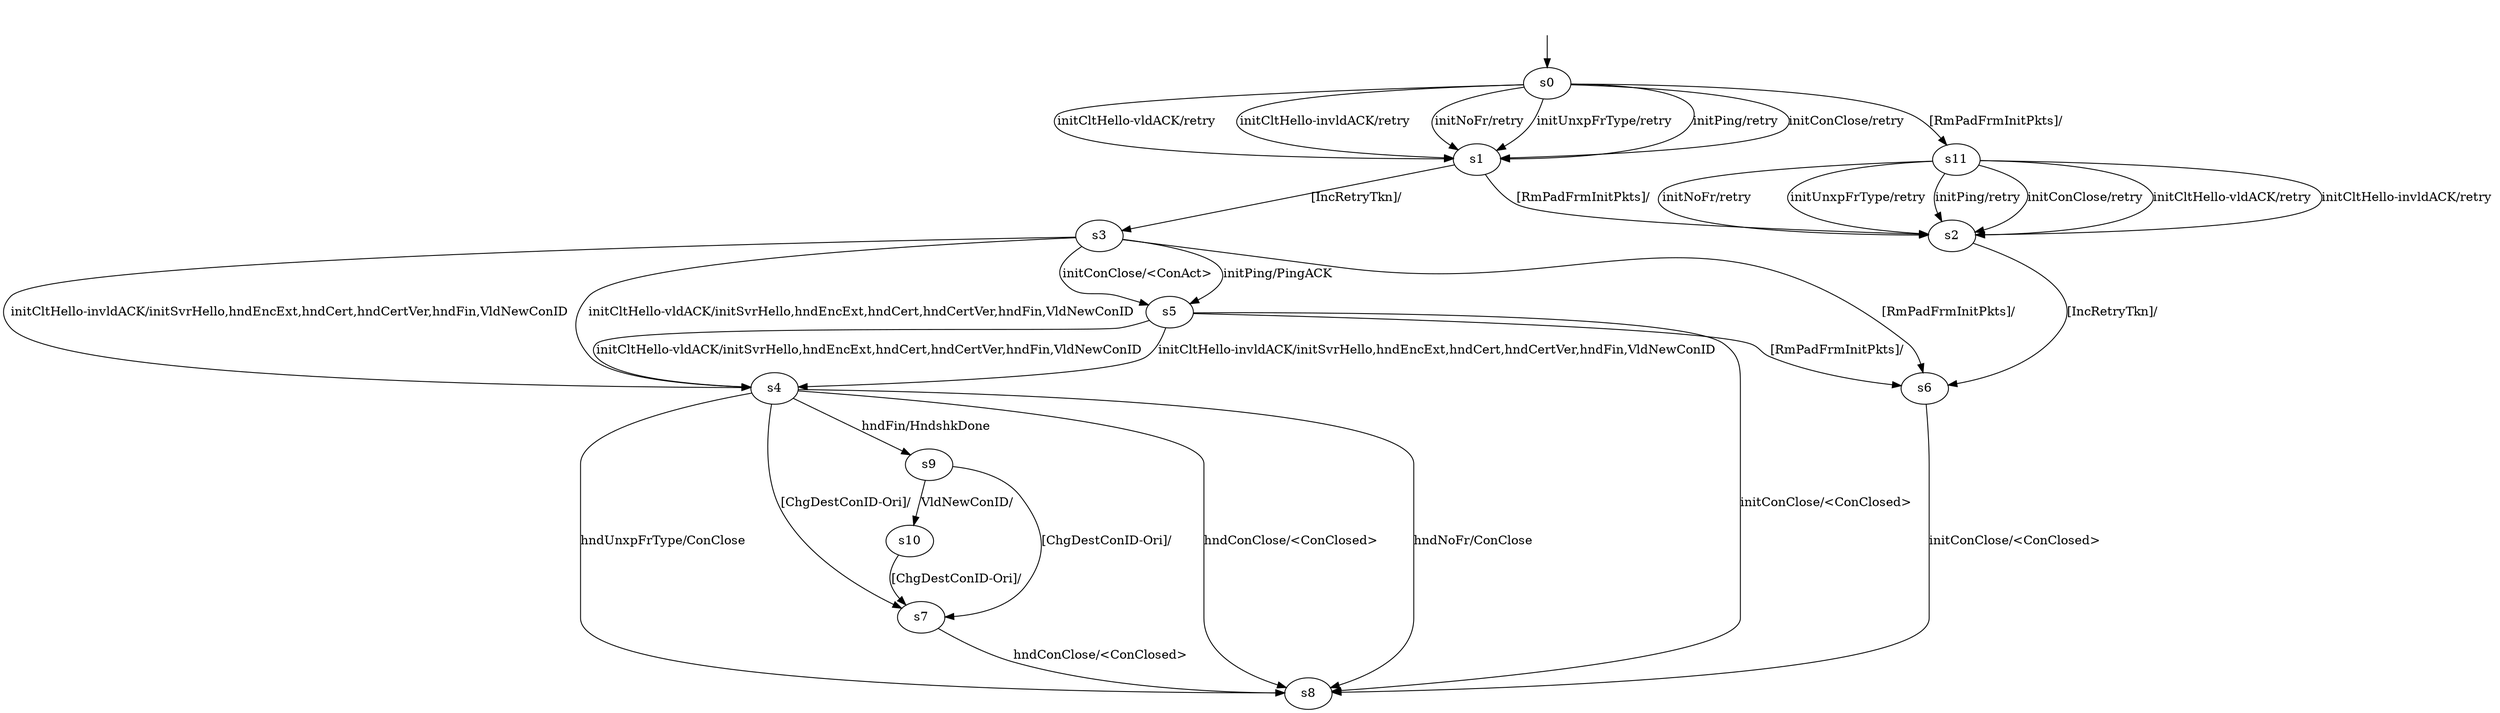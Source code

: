 digraph "../results/quiclyModels/quicly-BWR-CS-0/learnedModel" {
s0 [label=s0];
s1 [label=s1];
s2 [label=s2];
s3 [label=s3];
s4 [label=s4];
s5 [label=s5];
s6 [label=s6];
s7 [label=s7];
s8 [label=s8];
s9 [label=s9];
s10 [label=s10];
s11 [label=s11];
s0 -> s1  [label="initPing/retry "];
s0 -> s1  [label="initConClose/retry "];
s0 -> s1  [label="initCltHello-vldACK/retry "];
s0 -> s1  [label="initCltHello-invldACK/retry "];
s0 -> s1  [label="initNoFr/retry "];
s0 -> s1  [label="initUnxpFrType/retry "];
s0 -> s11  [label="[RmPadFrmInitPkts]/ "];
s1 -> s3  [label="[IncRetryTkn]/ "];
s1 -> s2  [label="[RmPadFrmInitPkts]/ "];
s2 -> s6  [label="[IncRetryTkn]/ "];
s3 -> s5  [label="initPing/PingACK "];
s3 -> s5  [label="initConClose/<ConAct> "];
s3 -> s4  [label="initCltHello-vldACK/initSvrHello,hndEncExt,hndCert,hndCertVer,hndFin,VldNewConID "];
s3 -> s4  [label="initCltHello-invldACK/initSvrHello,hndEncExt,hndCert,hndCertVer,hndFin,VldNewConID "];
s3 -> s6  [label="[RmPadFrmInitPkts]/ "];
s4 -> s9  [label="hndFin/HndshkDone "];
s4 -> s8  [label="hndNoFr/ConClose "];
s4 -> s8  [label="hndUnxpFrType/ConClose "];
s4 -> s8  [label="hndConClose/<ConClosed> "];
s4 -> s7  [label="[ChgDestConID-Ori]/ "];
s5 -> s8  [label="initConClose/<ConClosed> "];
s5 -> s4  [label="initCltHello-vldACK/initSvrHello,hndEncExt,hndCert,hndCertVer,hndFin,VldNewConID "];
s5 -> s4  [label="initCltHello-invldACK/initSvrHello,hndEncExt,hndCert,hndCertVer,hndFin,VldNewConID "];
s5 -> s6  [label="[RmPadFrmInitPkts]/ "];
s6 -> s8  [label="initConClose/<ConClosed> "];
s7 -> s8  [label="hndConClose/<ConClosed> "];
s9 -> s10  [label="VldNewConID/ "];
s9 -> s7  [label="[ChgDestConID-Ori]/ "];
s10 -> s7  [label="[ChgDestConID-Ori]/ "];
s11 -> s2  [label="initPing/retry "];
s11 -> s2  [label="initConClose/retry "];
s11 -> s2  [label="initCltHello-vldACK/retry "];
s11 -> s2  [label="initCltHello-invldACK/retry "];
s11 -> s2  [label="initNoFr/retry "];
s11 -> s2  [label="initUnxpFrType/retry "];
__start0 [label="", shape=none];
__start0 -> s0  [label=""];
}
